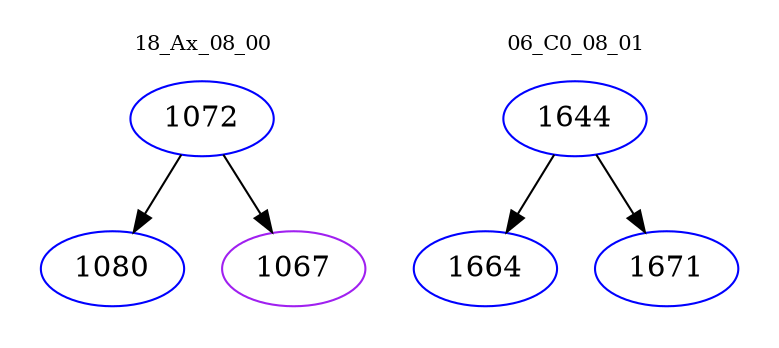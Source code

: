 digraph{
subgraph cluster_0 {
color = white
label = "18_Ax_08_00";
fontsize=10;
T0_1072 [label="1072", color="blue"]
T0_1072 -> T0_1080 [color="black"]
T0_1080 [label="1080", color="blue"]
T0_1072 -> T0_1067 [color="black"]
T0_1067 [label="1067", color="purple"]
}
subgraph cluster_1 {
color = white
label = "06_C0_08_01";
fontsize=10;
T1_1644 [label="1644", color="blue"]
T1_1644 -> T1_1664 [color="black"]
T1_1664 [label="1664", color="blue"]
T1_1644 -> T1_1671 [color="black"]
T1_1671 [label="1671", color="blue"]
}
}

